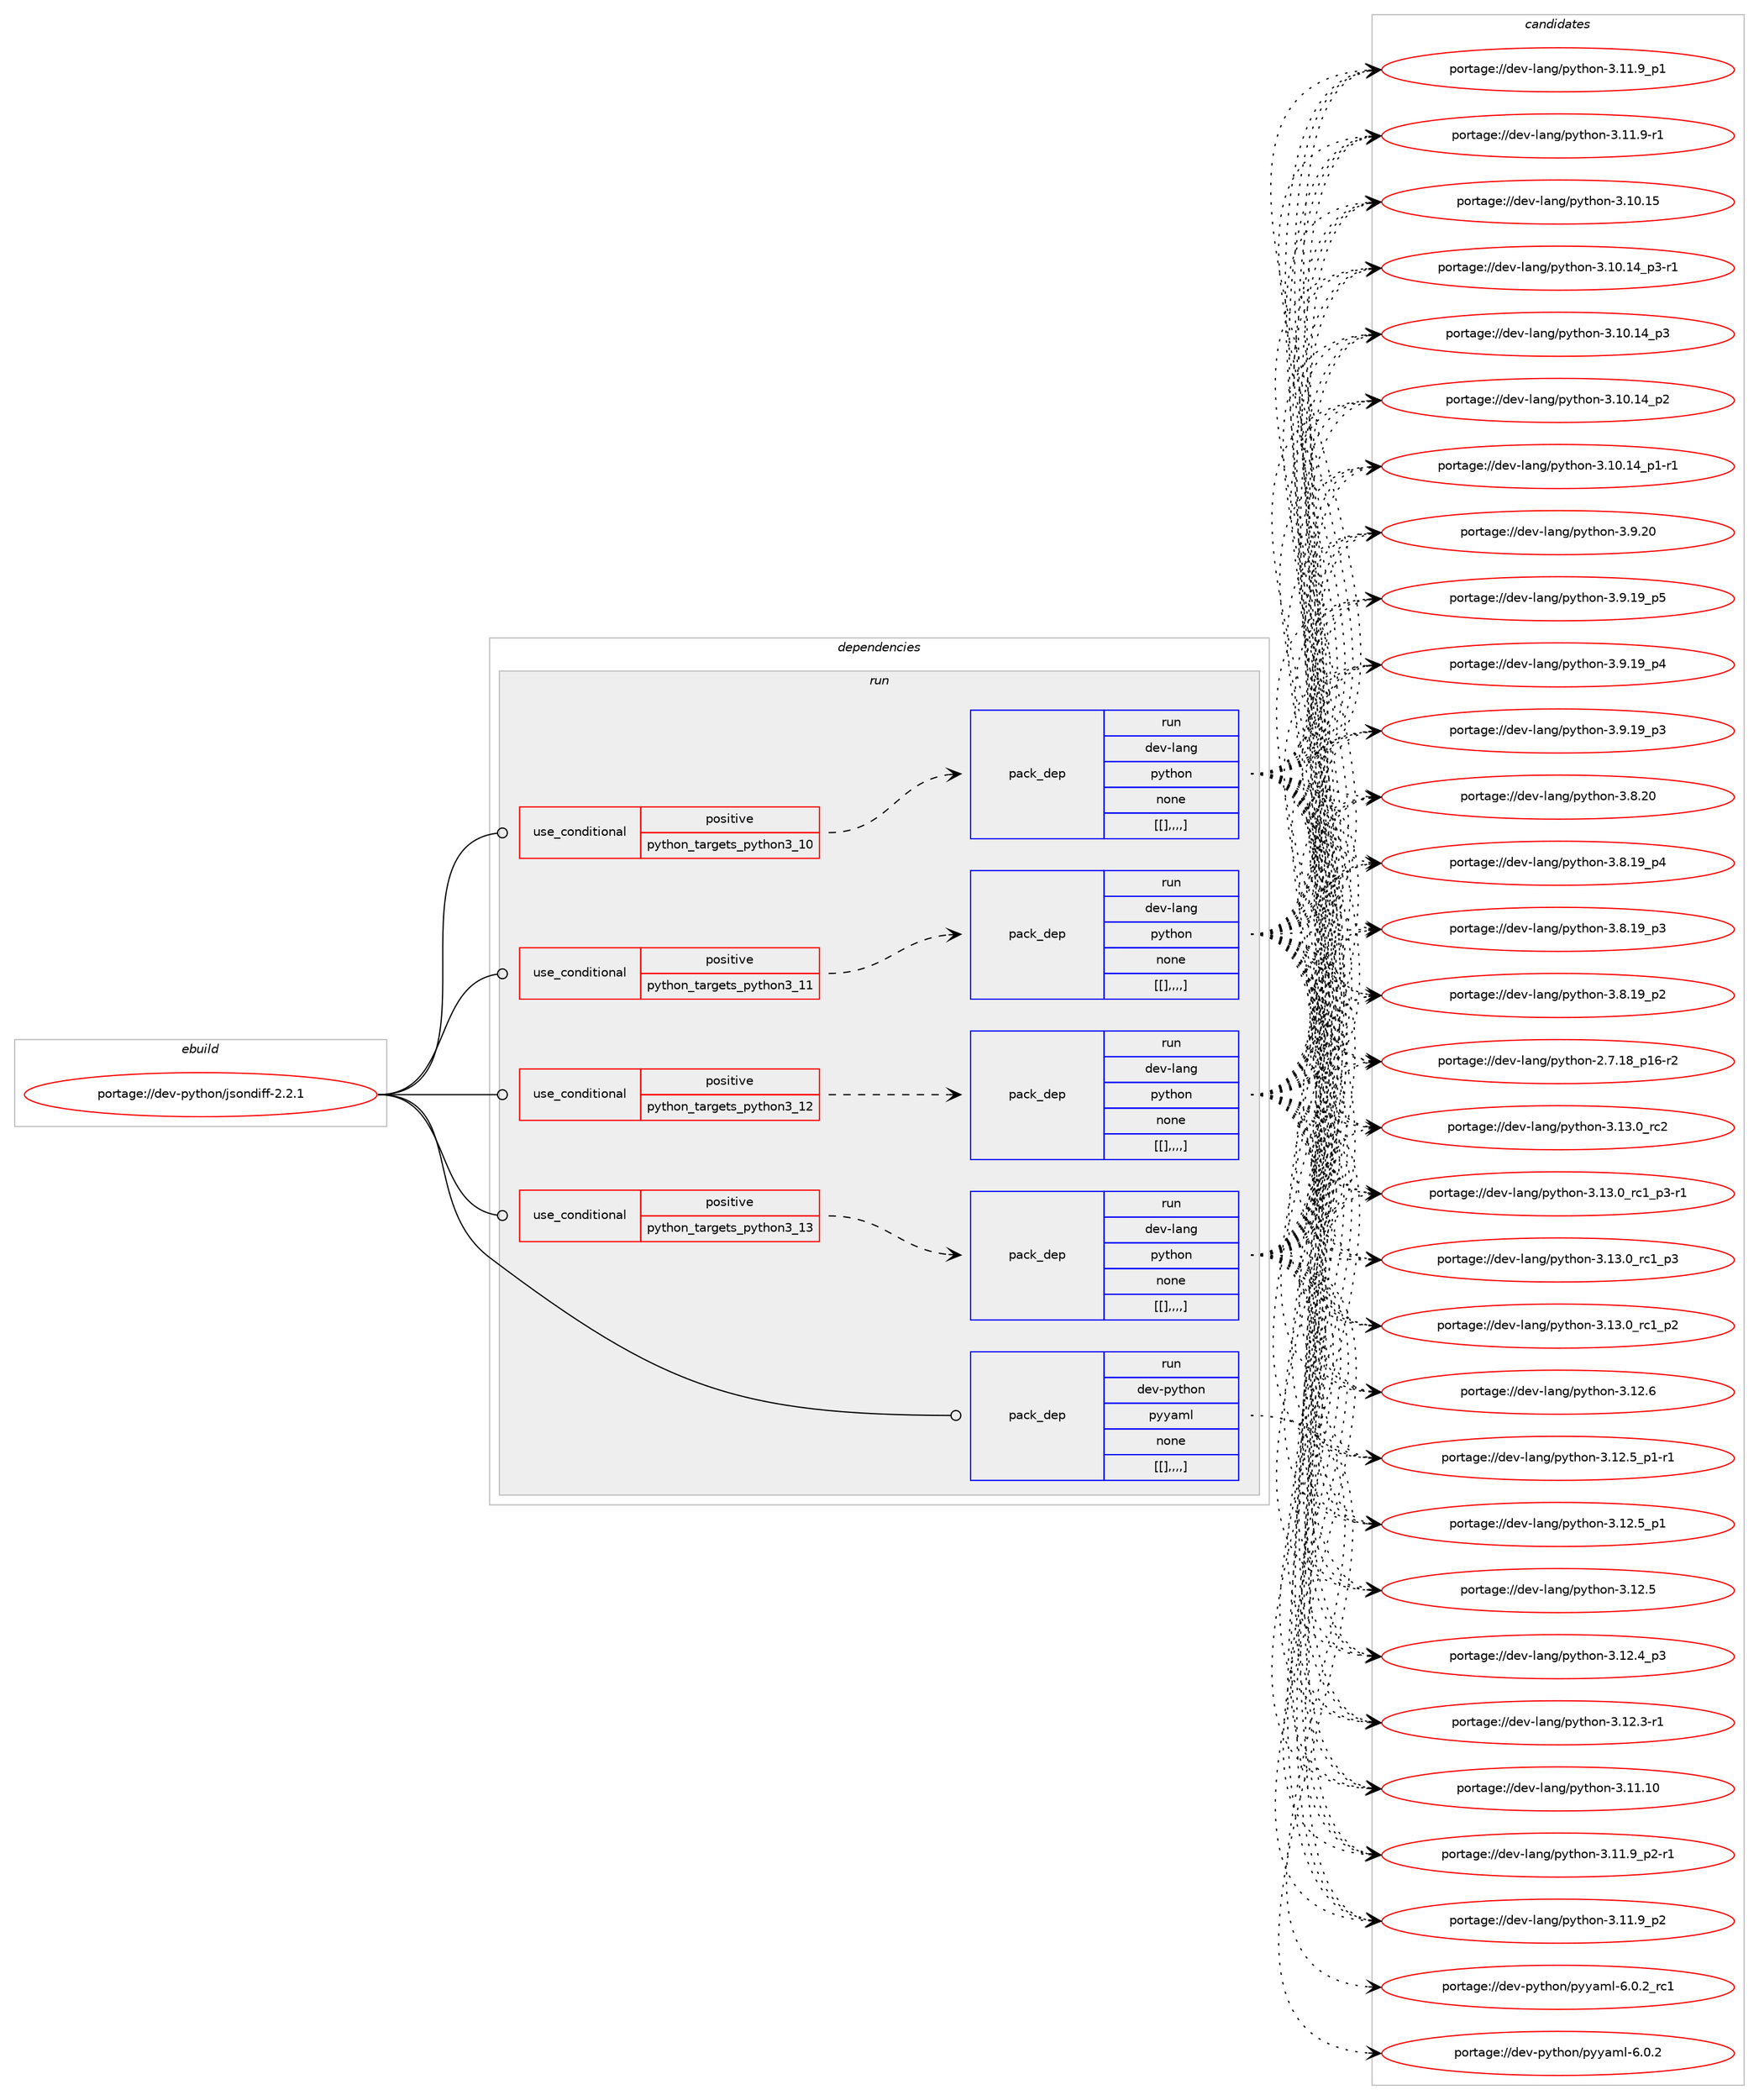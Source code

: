digraph prolog {

# *************
# Graph options
# *************

newrank=true;
concentrate=true;
compound=true;
graph [rankdir=LR,fontname=Helvetica,fontsize=10,ranksep=1.5];#, ranksep=2.5, nodesep=0.2];
edge  [arrowhead=vee];
node  [fontname=Helvetica,fontsize=10];

# **********
# The ebuild
# **********

subgraph cluster_leftcol {
color=gray;
label=<<i>ebuild</i>>;
id [label="portage://dev-python/jsondiff-2.2.1", color=red, width=4, href="../dev-python/jsondiff-2.2.1.svg"];
}

# ****************
# The dependencies
# ****************

subgraph cluster_midcol {
color=gray;
label=<<i>dependencies</i>>;
subgraph cluster_compile {
fillcolor="#eeeeee";
style=filled;
label=<<i>compile</i>>;
}
subgraph cluster_compileandrun {
fillcolor="#eeeeee";
style=filled;
label=<<i>compile and run</i>>;
}
subgraph cluster_run {
fillcolor="#eeeeee";
style=filled;
label=<<i>run</i>>;
subgraph cond34509 {
dependency150007 [label=<<TABLE BORDER="0" CELLBORDER="1" CELLSPACING="0" CELLPADDING="4"><TR><TD ROWSPAN="3" CELLPADDING="10">use_conditional</TD></TR><TR><TD>positive</TD></TR><TR><TD>python_targets_python3_10</TD></TR></TABLE>>, shape=none, color=red];
subgraph pack114280 {
dependency150008 [label=<<TABLE BORDER="0" CELLBORDER="1" CELLSPACING="0" CELLPADDING="4" WIDTH="220"><TR><TD ROWSPAN="6" CELLPADDING="30">pack_dep</TD></TR><TR><TD WIDTH="110">run</TD></TR><TR><TD>dev-lang</TD></TR><TR><TD>python</TD></TR><TR><TD>none</TD></TR><TR><TD>[[],,,,]</TD></TR></TABLE>>, shape=none, color=blue];
}
dependency150007:e -> dependency150008:w [weight=20,style="dashed",arrowhead="vee"];
}
id:e -> dependency150007:w [weight=20,style="solid",arrowhead="odot"];
subgraph cond34510 {
dependency150009 [label=<<TABLE BORDER="0" CELLBORDER="1" CELLSPACING="0" CELLPADDING="4"><TR><TD ROWSPAN="3" CELLPADDING="10">use_conditional</TD></TR><TR><TD>positive</TD></TR><TR><TD>python_targets_python3_11</TD></TR></TABLE>>, shape=none, color=red];
subgraph pack114281 {
dependency150010 [label=<<TABLE BORDER="0" CELLBORDER="1" CELLSPACING="0" CELLPADDING="4" WIDTH="220"><TR><TD ROWSPAN="6" CELLPADDING="30">pack_dep</TD></TR><TR><TD WIDTH="110">run</TD></TR><TR><TD>dev-lang</TD></TR><TR><TD>python</TD></TR><TR><TD>none</TD></TR><TR><TD>[[],,,,]</TD></TR></TABLE>>, shape=none, color=blue];
}
dependency150009:e -> dependency150010:w [weight=20,style="dashed",arrowhead="vee"];
}
id:e -> dependency150009:w [weight=20,style="solid",arrowhead="odot"];
subgraph cond34511 {
dependency150011 [label=<<TABLE BORDER="0" CELLBORDER="1" CELLSPACING="0" CELLPADDING="4"><TR><TD ROWSPAN="3" CELLPADDING="10">use_conditional</TD></TR><TR><TD>positive</TD></TR><TR><TD>python_targets_python3_12</TD></TR></TABLE>>, shape=none, color=red];
subgraph pack114282 {
dependency150012 [label=<<TABLE BORDER="0" CELLBORDER="1" CELLSPACING="0" CELLPADDING="4" WIDTH="220"><TR><TD ROWSPAN="6" CELLPADDING="30">pack_dep</TD></TR><TR><TD WIDTH="110">run</TD></TR><TR><TD>dev-lang</TD></TR><TR><TD>python</TD></TR><TR><TD>none</TD></TR><TR><TD>[[],,,,]</TD></TR></TABLE>>, shape=none, color=blue];
}
dependency150011:e -> dependency150012:w [weight=20,style="dashed",arrowhead="vee"];
}
id:e -> dependency150011:w [weight=20,style="solid",arrowhead="odot"];
subgraph cond34512 {
dependency150013 [label=<<TABLE BORDER="0" CELLBORDER="1" CELLSPACING="0" CELLPADDING="4"><TR><TD ROWSPAN="3" CELLPADDING="10">use_conditional</TD></TR><TR><TD>positive</TD></TR><TR><TD>python_targets_python3_13</TD></TR></TABLE>>, shape=none, color=red];
subgraph pack114283 {
dependency150014 [label=<<TABLE BORDER="0" CELLBORDER="1" CELLSPACING="0" CELLPADDING="4" WIDTH="220"><TR><TD ROWSPAN="6" CELLPADDING="30">pack_dep</TD></TR><TR><TD WIDTH="110">run</TD></TR><TR><TD>dev-lang</TD></TR><TR><TD>python</TD></TR><TR><TD>none</TD></TR><TR><TD>[[],,,,]</TD></TR></TABLE>>, shape=none, color=blue];
}
dependency150013:e -> dependency150014:w [weight=20,style="dashed",arrowhead="vee"];
}
id:e -> dependency150013:w [weight=20,style="solid",arrowhead="odot"];
subgraph pack114284 {
dependency150015 [label=<<TABLE BORDER="0" CELLBORDER="1" CELLSPACING="0" CELLPADDING="4" WIDTH="220"><TR><TD ROWSPAN="6" CELLPADDING="30">pack_dep</TD></TR><TR><TD WIDTH="110">run</TD></TR><TR><TD>dev-python</TD></TR><TR><TD>pyyaml</TD></TR><TR><TD>none</TD></TR><TR><TD>[[],,,,]</TD></TR></TABLE>>, shape=none, color=blue];
}
id:e -> dependency150015:w [weight=20,style="solid",arrowhead="odot"];
}
}

# **************
# The candidates
# **************

subgraph cluster_choices {
rank=same;
color=gray;
label=<<i>candidates</i>>;

subgraph choice114280 {
color=black;
nodesep=1;
choice10010111845108971101034711212111610411111045514649514648951149950 [label="portage://dev-lang/python-3.13.0_rc2", color=red, width=4,href="../dev-lang/python-3.13.0_rc2.svg"];
choice1001011184510897110103471121211161041111104551464951464895114994995112514511449 [label="portage://dev-lang/python-3.13.0_rc1_p3-r1", color=red, width=4,href="../dev-lang/python-3.13.0_rc1_p3-r1.svg"];
choice100101118451089711010347112121116104111110455146495146489511499499511251 [label="portage://dev-lang/python-3.13.0_rc1_p3", color=red, width=4,href="../dev-lang/python-3.13.0_rc1_p3.svg"];
choice100101118451089711010347112121116104111110455146495146489511499499511250 [label="portage://dev-lang/python-3.13.0_rc1_p2", color=red, width=4,href="../dev-lang/python-3.13.0_rc1_p2.svg"];
choice10010111845108971101034711212111610411111045514649504654 [label="portage://dev-lang/python-3.12.6", color=red, width=4,href="../dev-lang/python-3.12.6.svg"];
choice1001011184510897110103471121211161041111104551464950465395112494511449 [label="portage://dev-lang/python-3.12.5_p1-r1", color=red, width=4,href="../dev-lang/python-3.12.5_p1-r1.svg"];
choice100101118451089711010347112121116104111110455146495046539511249 [label="portage://dev-lang/python-3.12.5_p1", color=red, width=4,href="../dev-lang/python-3.12.5_p1.svg"];
choice10010111845108971101034711212111610411111045514649504653 [label="portage://dev-lang/python-3.12.5", color=red, width=4,href="../dev-lang/python-3.12.5.svg"];
choice100101118451089711010347112121116104111110455146495046529511251 [label="portage://dev-lang/python-3.12.4_p3", color=red, width=4,href="../dev-lang/python-3.12.4_p3.svg"];
choice100101118451089711010347112121116104111110455146495046514511449 [label="portage://dev-lang/python-3.12.3-r1", color=red, width=4,href="../dev-lang/python-3.12.3-r1.svg"];
choice1001011184510897110103471121211161041111104551464949464948 [label="portage://dev-lang/python-3.11.10", color=red, width=4,href="../dev-lang/python-3.11.10.svg"];
choice1001011184510897110103471121211161041111104551464949465795112504511449 [label="portage://dev-lang/python-3.11.9_p2-r1", color=red, width=4,href="../dev-lang/python-3.11.9_p2-r1.svg"];
choice100101118451089711010347112121116104111110455146494946579511250 [label="portage://dev-lang/python-3.11.9_p2", color=red, width=4,href="../dev-lang/python-3.11.9_p2.svg"];
choice100101118451089711010347112121116104111110455146494946579511249 [label="portage://dev-lang/python-3.11.9_p1", color=red, width=4,href="../dev-lang/python-3.11.9_p1.svg"];
choice100101118451089711010347112121116104111110455146494946574511449 [label="portage://dev-lang/python-3.11.9-r1", color=red, width=4,href="../dev-lang/python-3.11.9-r1.svg"];
choice1001011184510897110103471121211161041111104551464948464953 [label="portage://dev-lang/python-3.10.15", color=red, width=4,href="../dev-lang/python-3.10.15.svg"];
choice100101118451089711010347112121116104111110455146494846495295112514511449 [label="portage://dev-lang/python-3.10.14_p3-r1", color=red, width=4,href="../dev-lang/python-3.10.14_p3-r1.svg"];
choice10010111845108971101034711212111610411111045514649484649529511251 [label="portage://dev-lang/python-3.10.14_p3", color=red, width=4,href="../dev-lang/python-3.10.14_p3.svg"];
choice10010111845108971101034711212111610411111045514649484649529511250 [label="portage://dev-lang/python-3.10.14_p2", color=red, width=4,href="../dev-lang/python-3.10.14_p2.svg"];
choice100101118451089711010347112121116104111110455146494846495295112494511449 [label="portage://dev-lang/python-3.10.14_p1-r1", color=red, width=4,href="../dev-lang/python-3.10.14_p1-r1.svg"];
choice10010111845108971101034711212111610411111045514657465048 [label="portage://dev-lang/python-3.9.20", color=red, width=4,href="../dev-lang/python-3.9.20.svg"];
choice100101118451089711010347112121116104111110455146574649579511253 [label="portage://dev-lang/python-3.9.19_p5", color=red, width=4,href="../dev-lang/python-3.9.19_p5.svg"];
choice100101118451089711010347112121116104111110455146574649579511252 [label="portage://dev-lang/python-3.9.19_p4", color=red, width=4,href="../dev-lang/python-3.9.19_p4.svg"];
choice100101118451089711010347112121116104111110455146574649579511251 [label="portage://dev-lang/python-3.9.19_p3", color=red, width=4,href="../dev-lang/python-3.9.19_p3.svg"];
choice10010111845108971101034711212111610411111045514656465048 [label="portage://dev-lang/python-3.8.20", color=red, width=4,href="../dev-lang/python-3.8.20.svg"];
choice100101118451089711010347112121116104111110455146564649579511252 [label="portage://dev-lang/python-3.8.19_p4", color=red, width=4,href="../dev-lang/python-3.8.19_p4.svg"];
choice100101118451089711010347112121116104111110455146564649579511251 [label="portage://dev-lang/python-3.8.19_p3", color=red, width=4,href="../dev-lang/python-3.8.19_p3.svg"];
choice100101118451089711010347112121116104111110455146564649579511250 [label="portage://dev-lang/python-3.8.19_p2", color=red, width=4,href="../dev-lang/python-3.8.19_p2.svg"];
choice100101118451089711010347112121116104111110455046554649569511249544511450 [label="portage://dev-lang/python-2.7.18_p16-r2", color=red, width=4,href="../dev-lang/python-2.7.18_p16-r2.svg"];
dependency150008:e -> choice10010111845108971101034711212111610411111045514649514648951149950:w [style=dotted,weight="100"];
dependency150008:e -> choice1001011184510897110103471121211161041111104551464951464895114994995112514511449:w [style=dotted,weight="100"];
dependency150008:e -> choice100101118451089711010347112121116104111110455146495146489511499499511251:w [style=dotted,weight="100"];
dependency150008:e -> choice100101118451089711010347112121116104111110455146495146489511499499511250:w [style=dotted,weight="100"];
dependency150008:e -> choice10010111845108971101034711212111610411111045514649504654:w [style=dotted,weight="100"];
dependency150008:e -> choice1001011184510897110103471121211161041111104551464950465395112494511449:w [style=dotted,weight="100"];
dependency150008:e -> choice100101118451089711010347112121116104111110455146495046539511249:w [style=dotted,weight="100"];
dependency150008:e -> choice10010111845108971101034711212111610411111045514649504653:w [style=dotted,weight="100"];
dependency150008:e -> choice100101118451089711010347112121116104111110455146495046529511251:w [style=dotted,weight="100"];
dependency150008:e -> choice100101118451089711010347112121116104111110455146495046514511449:w [style=dotted,weight="100"];
dependency150008:e -> choice1001011184510897110103471121211161041111104551464949464948:w [style=dotted,weight="100"];
dependency150008:e -> choice1001011184510897110103471121211161041111104551464949465795112504511449:w [style=dotted,weight="100"];
dependency150008:e -> choice100101118451089711010347112121116104111110455146494946579511250:w [style=dotted,weight="100"];
dependency150008:e -> choice100101118451089711010347112121116104111110455146494946579511249:w [style=dotted,weight="100"];
dependency150008:e -> choice100101118451089711010347112121116104111110455146494946574511449:w [style=dotted,weight="100"];
dependency150008:e -> choice1001011184510897110103471121211161041111104551464948464953:w [style=dotted,weight="100"];
dependency150008:e -> choice100101118451089711010347112121116104111110455146494846495295112514511449:w [style=dotted,weight="100"];
dependency150008:e -> choice10010111845108971101034711212111610411111045514649484649529511251:w [style=dotted,weight="100"];
dependency150008:e -> choice10010111845108971101034711212111610411111045514649484649529511250:w [style=dotted,weight="100"];
dependency150008:e -> choice100101118451089711010347112121116104111110455146494846495295112494511449:w [style=dotted,weight="100"];
dependency150008:e -> choice10010111845108971101034711212111610411111045514657465048:w [style=dotted,weight="100"];
dependency150008:e -> choice100101118451089711010347112121116104111110455146574649579511253:w [style=dotted,weight="100"];
dependency150008:e -> choice100101118451089711010347112121116104111110455146574649579511252:w [style=dotted,weight="100"];
dependency150008:e -> choice100101118451089711010347112121116104111110455146574649579511251:w [style=dotted,weight="100"];
dependency150008:e -> choice10010111845108971101034711212111610411111045514656465048:w [style=dotted,weight="100"];
dependency150008:e -> choice100101118451089711010347112121116104111110455146564649579511252:w [style=dotted,weight="100"];
dependency150008:e -> choice100101118451089711010347112121116104111110455146564649579511251:w [style=dotted,weight="100"];
dependency150008:e -> choice100101118451089711010347112121116104111110455146564649579511250:w [style=dotted,weight="100"];
dependency150008:e -> choice100101118451089711010347112121116104111110455046554649569511249544511450:w [style=dotted,weight="100"];
}
subgraph choice114281 {
color=black;
nodesep=1;
choice10010111845108971101034711212111610411111045514649514648951149950 [label="portage://dev-lang/python-3.13.0_rc2", color=red, width=4,href="../dev-lang/python-3.13.0_rc2.svg"];
choice1001011184510897110103471121211161041111104551464951464895114994995112514511449 [label="portage://dev-lang/python-3.13.0_rc1_p3-r1", color=red, width=4,href="../dev-lang/python-3.13.0_rc1_p3-r1.svg"];
choice100101118451089711010347112121116104111110455146495146489511499499511251 [label="portage://dev-lang/python-3.13.0_rc1_p3", color=red, width=4,href="../dev-lang/python-3.13.0_rc1_p3.svg"];
choice100101118451089711010347112121116104111110455146495146489511499499511250 [label="portage://dev-lang/python-3.13.0_rc1_p2", color=red, width=4,href="../dev-lang/python-3.13.0_rc1_p2.svg"];
choice10010111845108971101034711212111610411111045514649504654 [label="portage://dev-lang/python-3.12.6", color=red, width=4,href="../dev-lang/python-3.12.6.svg"];
choice1001011184510897110103471121211161041111104551464950465395112494511449 [label="portage://dev-lang/python-3.12.5_p1-r1", color=red, width=4,href="../dev-lang/python-3.12.5_p1-r1.svg"];
choice100101118451089711010347112121116104111110455146495046539511249 [label="portage://dev-lang/python-3.12.5_p1", color=red, width=4,href="../dev-lang/python-3.12.5_p1.svg"];
choice10010111845108971101034711212111610411111045514649504653 [label="portage://dev-lang/python-3.12.5", color=red, width=4,href="../dev-lang/python-3.12.5.svg"];
choice100101118451089711010347112121116104111110455146495046529511251 [label="portage://dev-lang/python-3.12.4_p3", color=red, width=4,href="../dev-lang/python-3.12.4_p3.svg"];
choice100101118451089711010347112121116104111110455146495046514511449 [label="portage://dev-lang/python-3.12.3-r1", color=red, width=4,href="../dev-lang/python-3.12.3-r1.svg"];
choice1001011184510897110103471121211161041111104551464949464948 [label="portage://dev-lang/python-3.11.10", color=red, width=4,href="../dev-lang/python-3.11.10.svg"];
choice1001011184510897110103471121211161041111104551464949465795112504511449 [label="portage://dev-lang/python-3.11.9_p2-r1", color=red, width=4,href="../dev-lang/python-3.11.9_p2-r1.svg"];
choice100101118451089711010347112121116104111110455146494946579511250 [label="portage://dev-lang/python-3.11.9_p2", color=red, width=4,href="../dev-lang/python-3.11.9_p2.svg"];
choice100101118451089711010347112121116104111110455146494946579511249 [label="portage://dev-lang/python-3.11.9_p1", color=red, width=4,href="../dev-lang/python-3.11.9_p1.svg"];
choice100101118451089711010347112121116104111110455146494946574511449 [label="portage://dev-lang/python-3.11.9-r1", color=red, width=4,href="../dev-lang/python-3.11.9-r1.svg"];
choice1001011184510897110103471121211161041111104551464948464953 [label="portage://dev-lang/python-3.10.15", color=red, width=4,href="../dev-lang/python-3.10.15.svg"];
choice100101118451089711010347112121116104111110455146494846495295112514511449 [label="portage://dev-lang/python-3.10.14_p3-r1", color=red, width=4,href="../dev-lang/python-3.10.14_p3-r1.svg"];
choice10010111845108971101034711212111610411111045514649484649529511251 [label="portage://dev-lang/python-3.10.14_p3", color=red, width=4,href="../dev-lang/python-3.10.14_p3.svg"];
choice10010111845108971101034711212111610411111045514649484649529511250 [label="portage://dev-lang/python-3.10.14_p2", color=red, width=4,href="../dev-lang/python-3.10.14_p2.svg"];
choice100101118451089711010347112121116104111110455146494846495295112494511449 [label="portage://dev-lang/python-3.10.14_p1-r1", color=red, width=4,href="../dev-lang/python-3.10.14_p1-r1.svg"];
choice10010111845108971101034711212111610411111045514657465048 [label="portage://dev-lang/python-3.9.20", color=red, width=4,href="../dev-lang/python-3.9.20.svg"];
choice100101118451089711010347112121116104111110455146574649579511253 [label="portage://dev-lang/python-3.9.19_p5", color=red, width=4,href="../dev-lang/python-3.9.19_p5.svg"];
choice100101118451089711010347112121116104111110455146574649579511252 [label="portage://dev-lang/python-3.9.19_p4", color=red, width=4,href="../dev-lang/python-3.9.19_p4.svg"];
choice100101118451089711010347112121116104111110455146574649579511251 [label="portage://dev-lang/python-3.9.19_p3", color=red, width=4,href="../dev-lang/python-3.9.19_p3.svg"];
choice10010111845108971101034711212111610411111045514656465048 [label="portage://dev-lang/python-3.8.20", color=red, width=4,href="../dev-lang/python-3.8.20.svg"];
choice100101118451089711010347112121116104111110455146564649579511252 [label="portage://dev-lang/python-3.8.19_p4", color=red, width=4,href="../dev-lang/python-3.8.19_p4.svg"];
choice100101118451089711010347112121116104111110455146564649579511251 [label="portage://dev-lang/python-3.8.19_p3", color=red, width=4,href="../dev-lang/python-3.8.19_p3.svg"];
choice100101118451089711010347112121116104111110455146564649579511250 [label="portage://dev-lang/python-3.8.19_p2", color=red, width=4,href="../dev-lang/python-3.8.19_p2.svg"];
choice100101118451089711010347112121116104111110455046554649569511249544511450 [label="portage://dev-lang/python-2.7.18_p16-r2", color=red, width=4,href="../dev-lang/python-2.7.18_p16-r2.svg"];
dependency150010:e -> choice10010111845108971101034711212111610411111045514649514648951149950:w [style=dotted,weight="100"];
dependency150010:e -> choice1001011184510897110103471121211161041111104551464951464895114994995112514511449:w [style=dotted,weight="100"];
dependency150010:e -> choice100101118451089711010347112121116104111110455146495146489511499499511251:w [style=dotted,weight="100"];
dependency150010:e -> choice100101118451089711010347112121116104111110455146495146489511499499511250:w [style=dotted,weight="100"];
dependency150010:e -> choice10010111845108971101034711212111610411111045514649504654:w [style=dotted,weight="100"];
dependency150010:e -> choice1001011184510897110103471121211161041111104551464950465395112494511449:w [style=dotted,weight="100"];
dependency150010:e -> choice100101118451089711010347112121116104111110455146495046539511249:w [style=dotted,weight="100"];
dependency150010:e -> choice10010111845108971101034711212111610411111045514649504653:w [style=dotted,weight="100"];
dependency150010:e -> choice100101118451089711010347112121116104111110455146495046529511251:w [style=dotted,weight="100"];
dependency150010:e -> choice100101118451089711010347112121116104111110455146495046514511449:w [style=dotted,weight="100"];
dependency150010:e -> choice1001011184510897110103471121211161041111104551464949464948:w [style=dotted,weight="100"];
dependency150010:e -> choice1001011184510897110103471121211161041111104551464949465795112504511449:w [style=dotted,weight="100"];
dependency150010:e -> choice100101118451089711010347112121116104111110455146494946579511250:w [style=dotted,weight="100"];
dependency150010:e -> choice100101118451089711010347112121116104111110455146494946579511249:w [style=dotted,weight="100"];
dependency150010:e -> choice100101118451089711010347112121116104111110455146494946574511449:w [style=dotted,weight="100"];
dependency150010:e -> choice1001011184510897110103471121211161041111104551464948464953:w [style=dotted,weight="100"];
dependency150010:e -> choice100101118451089711010347112121116104111110455146494846495295112514511449:w [style=dotted,weight="100"];
dependency150010:e -> choice10010111845108971101034711212111610411111045514649484649529511251:w [style=dotted,weight="100"];
dependency150010:e -> choice10010111845108971101034711212111610411111045514649484649529511250:w [style=dotted,weight="100"];
dependency150010:e -> choice100101118451089711010347112121116104111110455146494846495295112494511449:w [style=dotted,weight="100"];
dependency150010:e -> choice10010111845108971101034711212111610411111045514657465048:w [style=dotted,weight="100"];
dependency150010:e -> choice100101118451089711010347112121116104111110455146574649579511253:w [style=dotted,weight="100"];
dependency150010:e -> choice100101118451089711010347112121116104111110455146574649579511252:w [style=dotted,weight="100"];
dependency150010:e -> choice100101118451089711010347112121116104111110455146574649579511251:w [style=dotted,weight="100"];
dependency150010:e -> choice10010111845108971101034711212111610411111045514656465048:w [style=dotted,weight="100"];
dependency150010:e -> choice100101118451089711010347112121116104111110455146564649579511252:w [style=dotted,weight="100"];
dependency150010:e -> choice100101118451089711010347112121116104111110455146564649579511251:w [style=dotted,weight="100"];
dependency150010:e -> choice100101118451089711010347112121116104111110455146564649579511250:w [style=dotted,weight="100"];
dependency150010:e -> choice100101118451089711010347112121116104111110455046554649569511249544511450:w [style=dotted,weight="100"];
}
subgraph choice114282 {
color=black;
nodesep=1;
choice10010111845108971101034711212111610411111045514649514648951149950 [label="portage://dev-lang/python-3.13.0_rc2", color=red, width=4,href="../dev-lang/python-3.13.0_rc2.svg"];
choice1001011184510897110103471121211161041111104551464951464895114994995112514511449 [label="portage://dev-lang/python-3.13.0_rc1_p3-r1", color=red, width=4,href="../dev-lang/python-3.13.0_rc1_p3-r1.svg"];
choice100101118451089711010347112121116104111110455146495146489511499499511251 [label="portage://dev-lang/python-3.13.0_rc1_p3", color=red, width=4,href="../dev-lang/python-3.13.0_rc1_p3.svg"];
choice100101118451089711010347112121116104111110455146495146489511499499511250 [label="portage://dev-lang/python-3.13.0_rc1_p2", color=red, width=4,href="../dev-lang/python-3.13.0_rc1_p2.svg"];
choice10010111845108971101034711212111610411111045514649504654 [label="portage://dev-lang/python-3.12.6", color=red, width=4,href="../dev-lang/python-3.12.6.svg"];
choice1001011184510897110103471121211161041111104551464950465395112494511449 [label="portage://dev-lang/python-3.12.5_p1-r1", color=red, width=4,href="../dev-lang/python-3.12.5_p1-r1.svg"];
choice100101118451089711010347112121116104111110455146495046539511249 [label="portage://dev-lang/python-3.12.5_p1", color=red, width=4,href="../dev-lang/python-3.12.5_p1.svg"];
choice10010111845108971101034711212111610411111045514649504653 [label="portage://dev-lang/python-3.12.5", color=red, width=4,href="../dev-lang/python-3.12.5.svg"];
choice100101118451089711010347112121116104111110455146495046529511251 [label="portage://dev-lang/python-3.12.4_p3", color=red, width=4,href="../dev-lang/python-3.12.4_p3.svg"];
choice100101118451089711010347112121116104111110455146495046514511449 [label="portage://dev-lang/python-3.12.3-r1", color=red, width=4,href="../dev-lang/python-3.12.3-r1.svg"];
choice1001011184510897110103471121211161041111104551464949464948 [label="portage://dev-lang/python-3.11.10", color=red, width=4,href="../dev-lang/python-3.11.10.svg"];
choice1001011184510897110103471121211161041111104551464949465795112504511449 [label="portage://dev-lang/python-3.11.9_p2-r1", color=red, width=4,href="../dev-lang/python-3.11.9_p2-r1.svg"];
choice100101118451089711010347112121116104111110455146494946579511250 [label="portage://dev-lang/python-3.11.9_p2", color=red, width=4,href="../dev-lang/python-3.11.9_p2.svg"];
choice100101118451089711010347112121116104111110455146494946579511249 [label="portage://dev-lang/python-3.11.9_p1", color=red, width=4,href="../dev-lang/python-3.11.9_p1.svg"];
choice100101118451089711010347112121116104111110455146494946574511449 [label="portage://dev-lang/python-3.11.9-r1", color=red, width=4,href="../dev-lang/python-3.11.9-r1.svg"];
choice1001011184510897110103471121211161041111104551464948464953 [label="portage://dev-lang/python-3.10.15", color=red, width=4,href="../dev-lang/python-3.10.15.svg"];
choice100101118451089711010347112121116104111110455146494846495295112514511449 [label="portage://dev-lang/python-3.10.14_p3-r1", color=red, width=4,href="../dev-lang/python-3.10.14_p3-r1.svg"];
choice10010111845108971101034711212111610411111045514649484649529511251 [label="portage://dev-lang/python-3.10.14_p3", color=red, width=4,href="../dev-lang/python-3.10.14_p3.svg"];
choice10010111845108971101034711212111610411111045514649484649529511250 [label="portage://dev-lang/python-3.10.14_p2", color=red, width=4,href="../dev-lang/python-3.10.14_p2.svg"];
choice100101118451089711010347112121116104111110455146494846495295112494511449 [label="portage://dev-lang/python-3.10.14_p1-r1", color=red, width=4,href="../dev-lang/python-3.10.14_p1-r1.svg"];
choice10010111845108971101034711212111610411111045514657465048 [label="portage://dev-lang/python-3.9.20", color=red, width=4,href="../dev-lang/python-3.9.20.svg"];
choice100101118451089711010347112121116104111110455146574649579511253 [label="portage://dev-lang/python-3.9.19_p5", color=red, width=4,href="../dev-lang/python-3.9.19_p5.svg"];
choice100101118451089711010347112121116104111110455146574649579511252 [label="portage://dev-lang/python-3.9.19_p4", color=red, width=4,href="../dev-lang/python-3.9.19_p4.svg"];
choice100101118451089711010347112121116104111110455146574649579511251 [label="portage://dev-lang/python-3.9.19_p3", color=red, width=4,href="../dev-lang/python-3.9.19_p3.svg"];
choice10010111845108971101034711212111610411111045514656465048 [label="portage://dev-lang/python-3.8.20", color=red, width=4,href="../dev-lang/python-3.8.20.svg"];
choice100101118451089711010347112121116104111110455146564649579511252 [label="portage://dev-lang/python-3.8.19_p4", color=red, width=4,href="../dev-lang/python-3.8.19_p4.svg"];
choice100101118451089711010347112121116104111110455146564649579511251 [label="portage://dev-lang/python-3.8.19_p3", color=red, width=4,href="../dev-lang/python-3.8.19_p3.svg"];
choice100101118451089711010347112121116104111110455146564649579511250 [label="portage://dev-lang/python-3.8.19_p2", color=red, width=4,href="../dev-lang/python-3.8.19_p2.svg"];
choice100101118451089711010347112121116104111110455046554649569511249544511450 [label="portage://dev-lang/python-2.7.18_p16-r2", color=red, width=4,href="../dev-lang/python-2.7.18_p16-r2.svg"];
dependency150012:e -> choice10010111845108971101034711212111610411111045514649514648951149950:w [style=dotted,weight="100"];
dependency150012:e -> choice1001011184510897110103471121211161041111104551464951464895114994995112514511449:w [style=dotted,weight="100"];
dependency150012:e -> choice100101118451089711010347112121116104111110455146495146489511499499511251:w [style=dotted,weight="100"];
dependency150012:e -> choice100101118451089711010347112121116104111110455146495146489511499499511250:w [style=dotted,weight="100"];
dependency150012:e -> choice10010111845108971101034711212111610411111045514649504654:w [style=dotted,weight="100"];
dependency150012:e -> choice1001011184510897110103471121211161041111104551464950465395112494511449:w [style=dotted,weight="100"];
dependency150012:e -> choice100101118451089711010347112121116104111110455146495046539511249:w [style=dotted,weight="100"];
dependency150012:e -> choice10010111845108971101034711212111610411111045514649504653:w [style=dotted,weight="100"];
dependency150012:e -> choice100101118451089711010347112121116104111110455146495046529511251:w [style=dotted,weight="100"];
dependency150012:e -> choice100101118451089711010347112121116104111110455146495046514511449:w [style=dotted,weight="100"];
dependency150012:e -> choice1001011184510897110103471121211161041111104551464949464948:w [style=dotted,weight="100"];
dependency150012:e -> choice1001011184510897110103471121211161041111104551464949465795112504511449:w [style=dotted,weight="100"];
dependency150012:e -> choice100101118451089711010347112121116104111110455146494946579511250:w [style=dotted,weight="100"];
dependency150012:e -> choice100101118451089711010347112121116104111110455146494946579511249:w [style=dotted,weight="100"];
dependency150012:e -> choice100101118451089711010347112121116104111110455146494946574511449:w [style=dotted,weight="100"];
dependency150012:e -> choice1001011184510897110103471121211161041111104551464948464953:w [style=dotted,weight="100"];
dependency150012:e -> choice100101118451089711010347112121116104111110455146494846495295112514511449:w [style=dotted,weight="100"];
dependency150012:e -> choice10010111845108971101034711212111610411111045514649484649529511251:w [style=dotted,weight="100"];
dependency150012:e -> choice10010111845108971101034711212111610411111045514649484649529511250:w [style=dotted,weight="100"];
dependency150012:e -> choice100101118451089711010347112121116104111110455146494846495295112494511449:w [style=dotted,weight="100"];
dependency150012:e -> choice10010111845108971101034711212111610411111045514657465048:w [style=dotted,weight="100"];
dependency150012:e -> choice100101118451089711010347112121116104111110455146574649579511253:w [style=dotted,weight="100"];
dependency150012:e -> choice100101118451089711010347112121116104111110455146574649579511252:w [style=dotted,weight="100"];
dependency150012:e -> choice100101118451089711010347112121116104111110455146574649579511251:w [style=dotted,weight="100"];
dependency150012:e -> choice10010111845108971101034711212111610411111045514656465048:w [style=dotted,weight="100"];
dependency150012:e -> choice100101118451089711010347112121116104111110455146564649579511252:w [style=dotted,weight="100"];
dependency150012:e -> choice100101118451089711010347112121116104111110455146564649579511251:w [style=dotted,weight="100"];
dependency150012:e -> choice100101118451089711010347112121116104111110455146564649579511250:w [style=dotted,weight="100"];
dependency150012:e -> choice100101118451089711010347112121116104111110455046554649569511249544511450:w [style=dotted,weight="100"];
}
subgraph choice114283 {
color=black;
nodesep=1;
choice10010111845108971101034711212111610411111045514649514648951149950 [label="portage://dev-lang/python-3.13.0_rc2", color=red, width=4,href="../dev-lang/python-3.13.0_rc2.svg"];
choice1001011184510897110103471121211161041111104551464951464895114994995112514511449 [label="portage://dev-lang/python-3.13.0_rc1_p3-r1", color=red, width=4,href="../dev-lang/python-3.13.0_rc1_p3-r1.svg"];
choice100101118451089711010347112121116104111110455146495146489511499499511251 [label="portage://dev-lang/python-3.13.0_rc1_p3", color=red, width=4,href="../dev-lang/python-3.13.0_rc1_p3.svg"];
choice100101118451089711010347112121116104111110455146495146489511499499511250 [label="portage://dev-lang/python-3.13.0_rc1_p2", color=red, width=4,href="../dev-lang/python-3.13.0_rc1_p2.svg"];
choice10010111845108971101034711212111610411111045514649504654 [label="portage://dev-lang/python-3.12.6", color=red, width=4,href="../dev-lang/python-3.12.6.svg"];
choice1001011184510897110103471121211161041111104551464950465395112494511449 [label="portage://dev-lang/python-3.12.5_p1-r1", color=red, width=4,href="../dev-lang/python-3.12.5_p1-r1.svg"];
choice100101118451089711010347112121116104111110455146495046539511249 [label="portage://dev-lang/python-3.12.5_p1", color=red, width=4,href="../dev-lang/python-3.12.5_p1.svg"];
choice10010111845108971101034711212111610411111045514649504653 [label="portage://dev-lang/python-3.12.5", color=red, width=4,href="../dev-lang/python-3.12.5.svg"];
choice100101118451089711010347112121116104111110455146495046529511251 [label="portage://dev-lang/python-3.12.4_p3", color=red, width=4,href="../dev-lang/python-3.12.4_p3.svg"];
choice100101118451089711010347112121116104111110455146495046514511449 [label="portage://dev-lang/python-3.12.3-r1", color=red, width=4,href="../dev-lang/python-3.12.3-r1.svg"];
choice1001011184510897110103471121211161041111104551464949464948 [label="portage://dev-lang/python-3.11.10", color=red, width=4,href="../dev-lang/python-3.11.10.svg"];
choice1001011184510897110103471121211161041111104551464949465795112504511449 [label="portage://dev-lang/python-3.11.9_p2-r1", color=red, width=4,href="../dev-lang/python-3.11.9_p2-r1.svg"];
choice100101118451089711010347112121116104111110455146494946579511250 [label="portage://dev-lang/python-3.11.9_p2", color=red, width=4,href="../dev-lang/python-3.11.9_p2.svg"];
choice100101118451089711010347112121116104111110455146494946579511249 [label="portage://dev-lang/python-3.11.9_p1", color=red, width=4,href="../dev-lang/python-3.11.9_p1.svg"];
choice100101118451089711010347112121116104111110455146494946574511449 [label="portage://dev-lang/python-3.11.9-r1", color=red, width=4,href="../dev-lang/python-3.11.9-r1.svg"];
choice1001011184510897110103471121211161041111104551464948464953 [label="portage://dev-lang/python-3.10.15", color=red, width=4,href="../dev-lang/python-3.10.15.svg"];
choice100101118451089711010347112121116104111110455146494846495295112514511449 [label="portage://dev-lang/python-3.10.14_p3-r1", color=red, width=4,href="../dev-lang/python-3.10.14_p3-r1.svg"];
choice10010111845108971101034711212111610411111045514649484649529511251 [label="portage://dev-lang/python-3.10.14_p3", color=red, width=4,href="../dev-lang/python-3.10.14_p3.svg"];
choice10010111845108971101034711212111610411111045514649484649529511250 [label="portage://dev-lang/python-3.10.14_p2", color=red, width=4,href="../dev-lang/python-3.10.14_p2.svg"];
choice100101118451089711010347112121116104111110455146494846495295112494511449 [label="portage://dev-lang/python-3.10.14_p1-r1", color=red, width=4,href="../dev-lang/python-3.10.14_p1-r1.svg"];
choice10010111845108971101034711212111610411111045514657465048 [label="portage://dev-lang/python-3.9.20", color=red, width=4,href="../dev-lang/python-3.9.20.svg"];
choice100101118451089711010347112121116104111110455146574649579511253 [label="portage://dev-lang/python-3.9.19_p5", color=red, width=4,href="../dev-lang/python-3.9.19_p5.svg"];
choice100101118451089711010347112121116104111110455146574649579511252 [label="portage://dev-lang/python-3.9.19_p4", color=red, width=4,href="../dev-lang/python-3.9.19_p4.svg"];
choice100101118451089711010347112121116104111110455146574649579511251 [label="portage://dev-lang/python-3.9.19_p3", color=red, width=4,href="../dev-lang/python-3.9.19_p3.svg"];
choice10010111845108971101034711212111610411111045514656465048 [label="portage://dev-lang/python-3.8.20", color=red, width=4,href="../dev-lang/python-3.8.20.svg"];
choice100101118451089711010347112121116104111110455146564649579511252 [label="portage://dev-lang/python-3.8.19_p4", color=red, width=4,href="../dev-lang/python-3.8.19_p4.svg"];
choice100101118451089711010347112121116104111110455146564649579511251 [label="portage://dev-lang/python-3.8.19_p3", color=red, width=4,href="../dev-lang/python-3.8.19_p3.svg"];
choice100101118451089711010347112121116104111110455146564649579511250 [label="portage://dev-lang/python-3.8.19_p2", color=red, width=4,href="../dev-lang/python-3.8.19_p2.svg"];
choice100101118451089711010347112121116104111110455046554649569511249544511450 [label="portage://dev-lang/python-2.7.18_p16-r2", color=red, width=4,href="../dev-lang/python-2.7.18_p16-r2.svg"];
dependency150014:e -> choice10010111845108971101034711212111610411111045514649514648951149950:w [style=dotted,weight="100"];
dependency150014:e -> choice1001011184510897110103471121211161041111104551464951464895114994995112514511449:w [style=dotted,weight="100"];
dependency150014:e -> choice100101118451089711010347112121116104111110455146495146489511499499511251:w [style=dotted,weight="100"];
dependency150014:e -> choice100101118451089711010347112121116104111110455146495146489511499499511250:w [style=dotted,weight="100"];
dependency150014:e -> choice10010111845108971101034711212111610411111045514649504654:w [style=dotted,weight="100"];
dependency150014:e -> choice1001011184510897110103471121211161041111104551464950465395112494511449:w [style=dotted,weight="100"];
dependency150014:e -> choice100101118451089711010347112121116104111110455146495046539511249:w [style=dotted,weight="100"];
dependency150014:e -> choice10010111845108971101034711212111610411111045514649504653:w [style=dotted,weight="100"];
dependency150014:e -> choice100101118451089711010347112121116104111110455146495046529511251:w [style=dotted,weight="100"];
dependency150014:e -> choice100101118451089711010347112121116104111110455146495046514511449:w [style=dotted,weight="100"];
dependency150014:e -> choice1001011184510897110103471121211161041111104551464949464948:w [style=dotted,weight="100"];
dependency150014:e -> choice1001011184510897110103471121211161041111104551464949465795112504511449:w [style=dotted,weight="100"];
dependency150014:e -> choice100101118451089711010347112121116104111110455146494946579511250:w [style=dotted,weight="100"];
dependency150014:e -> choice100101118451089711010347112121116104111110455146494946579511249:w [style=dotted,weight="100"];
dependency150014:e -> choice100101118451089711010347112121116104111110455146494946574511449:w [style=dotted,weight="100"];
dependency150014:e -> choice1001011184510897110103471121211161041111104551464948464953:w [style=dotted,weight="100"];
dependency150014:e -> choice100101118451089711010347112121116104111110455146494846495295112514511449:w [style=dotted,weight="100"];
dependency150014:e -> choice10010111845108971101034711212111610411111045514649484649529511251:w [style=dotted,weight="100"];
dependency150014:e -> choice10010111845108971101034711212111610411111045514649484649529511250:w [style=dotted,weight="100"];
dependency150014:e -> choice100101118451089711010347112121116104111110455146494846495295112494511449:w [style=dotted,weight="100"];
dependency150014:e -> choice10010111845108971101034711212111610411111045514657465048:w [style=dotted,weight="100"];
dependency150014:e -> choice100101118451089711010347112121116104111110455146574649579511253:w [style=dotted,weight="100"];
dependency150014:e -> choice100101118451089711010347112121116104111110455146574649579511252:w [style=dotted,weight="100"];
dependency150014:e -> choice100101118451089711010347112121116104111110455146574649579511251:w [style=dotted,weight="100"];
dependency150014:e -> choice10010111845108971101034711212111610411111045514656465048:w [style=dotted,weight="100"];
dependency150014:e -> choice100101118451089711010347112121116104111110455146564649579511252:w [style=dotted,weight="100"];
dependency150014:e -> choice100101118451089711010347112121116104111110455146564649579511251:w [style=dotted,weight="100"];
dependency150014:e -> choice100101118451089711010347112121116104111110455146564649579511250:w [style=dotted,weight="100"];
dependency150014:e -> choice100101118451089711010347112121116104111110455046554649569511249544511450:w [style=dotted,weight="100"];
}
subgraph choice114284 {
color=black;
nodesep=1;
choice100101118451121211161041111104711212112197109108455446484650951149949 [label="portage://dev-python/pyyaml-6.0.2_rc1", color=red, width=4,href="../dev-python/pyyaml-6.0.2_rc1.svg"];
choice100101118451121211161041111104711212112197109108455446484650 [label="portage://dev-python/pyyaml-6.0.2", color=red, width=4,href="../dev-python/pyyaml-6.0.2.svg"];
dependency150015:e -> choice100101118451121211161041111104711212112197109108455446484650951149949:w [style=dotted,weight="100"];
dependency150015:e -> choice100101118451121211161041111104711212112197109108455446484650:w [style=dotted,weight="100"];
}
}

}
